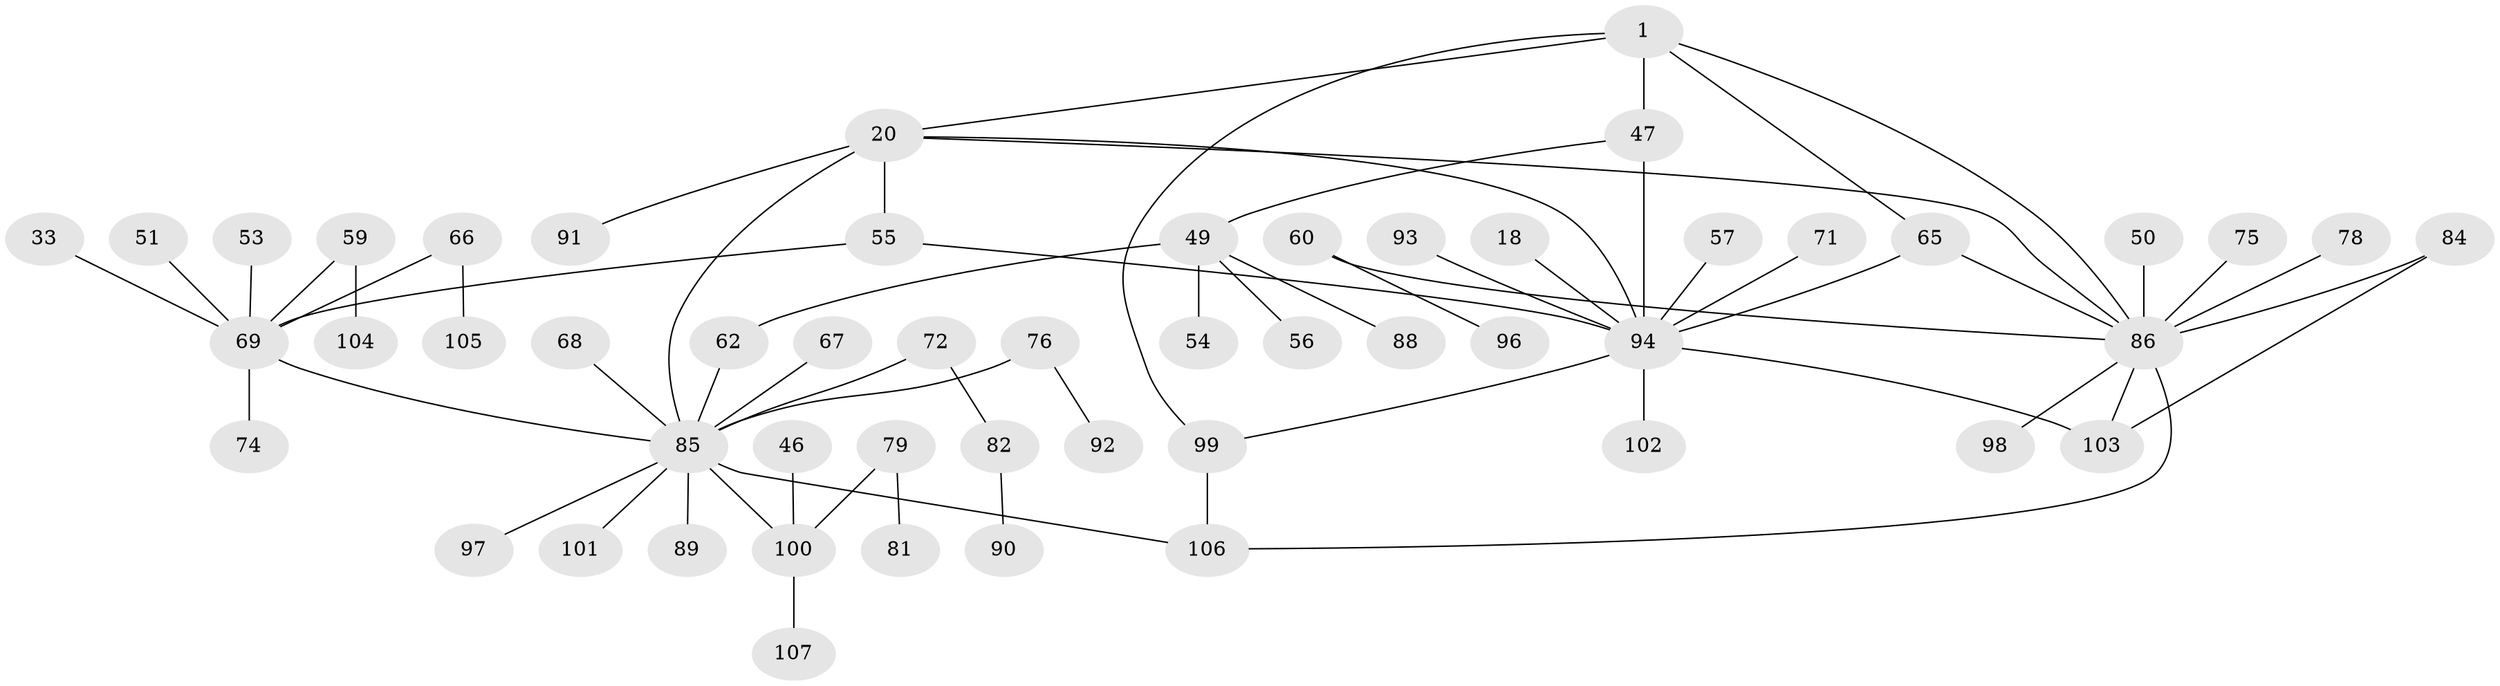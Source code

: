 // original degree distribution, {5: 0.06542056074766354, 7: 0.018691588785046728, 3: 0.18691588785046728, 2: 0.2897196261682243, 4: 0.08411214953271028, 1: 0.34579439252336447, 6: 0.009345794392523364}
// Generated by graph-tools (version 1.1) at 2025/41/03/09/25 04:41:15]
// undirected, 53 vertices, 64 edges
graph export_dot {
graph [start="1"]
  node [color=gray90,style=filled];
  1;
  18;
  20 [super="+3"];
  33;
  46;
  47 [super="+24"];
  49 [super="+41+43"];
  50;
  51;
  53;
  54;
  55 [super="+9"];
  56;
  57;
  59;
  60;
  62;
  65;
  66;
  67;
  68;
  69 [super="+22+32"];
  71;
  72;
  74;
  75;
  76;
  78 [super="+34"];
  79;
  81;
  82;
  84 [super="+83"];
  85 [super="+17+21+23+14+38+42+40+48+63"];
  86 [super="+7+45+80"];
  88;
  89;
  90;
  91;
  92;
  93;
  94 [super="+52+70"];
  96;
  97;
  98;
  99 [super="+44+77"];
  100 [super="+35"];
  101;
  102;
  103 [super="+95"];
  104;
  105;
  106 [super="+64+73+87"];
  107;
  1 -- 65;
  1 -- 20;
  1 -- 99;
  1 -- 47;
  1 -- 86;
  18 -- 94;
  20 -- 91;
  20 -- 55 [weight=2];
  20 -- 85;
  20 -- 94;
  20 -- 86;
  33 -- 69;
  46 -- 100;
  47 -- 94 [weight=2];
  47 -- 49;
  49 -- 62;
  49 -- 54;
  49 -- 88;
  49 -- 56;
  50 -- 86;
  51 -- 69;
  53 -- 69;
  55 -- 69 [weight=2];
  55 -- 94;
  57 -- 94;
  59 -- 104;
  59 -- 69;
  60 -- 96;
  60 -- 86;
  62 -- 85;
  65 -- 86;
  65 -- 94;
  66 -- 105;
  66 -- 69;
  67 -- 85;
  68 -- 85;
  69 -- 74;
  69 -- 85;
  71 -- 94;
  72 -- 82;
  72 -- 85;
  75 -- 86;
  76 -- 92;
  76 -- 85;
  78 -- 86 [weight=3];
  79 -- 81;
  79 -- 100;
  82 -- 90;
  84 -- 103;
  84 -- 86;
  85 -- 97;
  85 -- 89;
  85 -- 101;
  85 -- 100;
  85 -- 106 [weight=2];
  86 -- 103;
  86 -- 98;
  86 -- 106;
  93 -- 94;
  94 -- 103;
  94 -- 99;
  94 -- 102;
  99 -- 106 [weight=2];
  100 -- 107;
}
